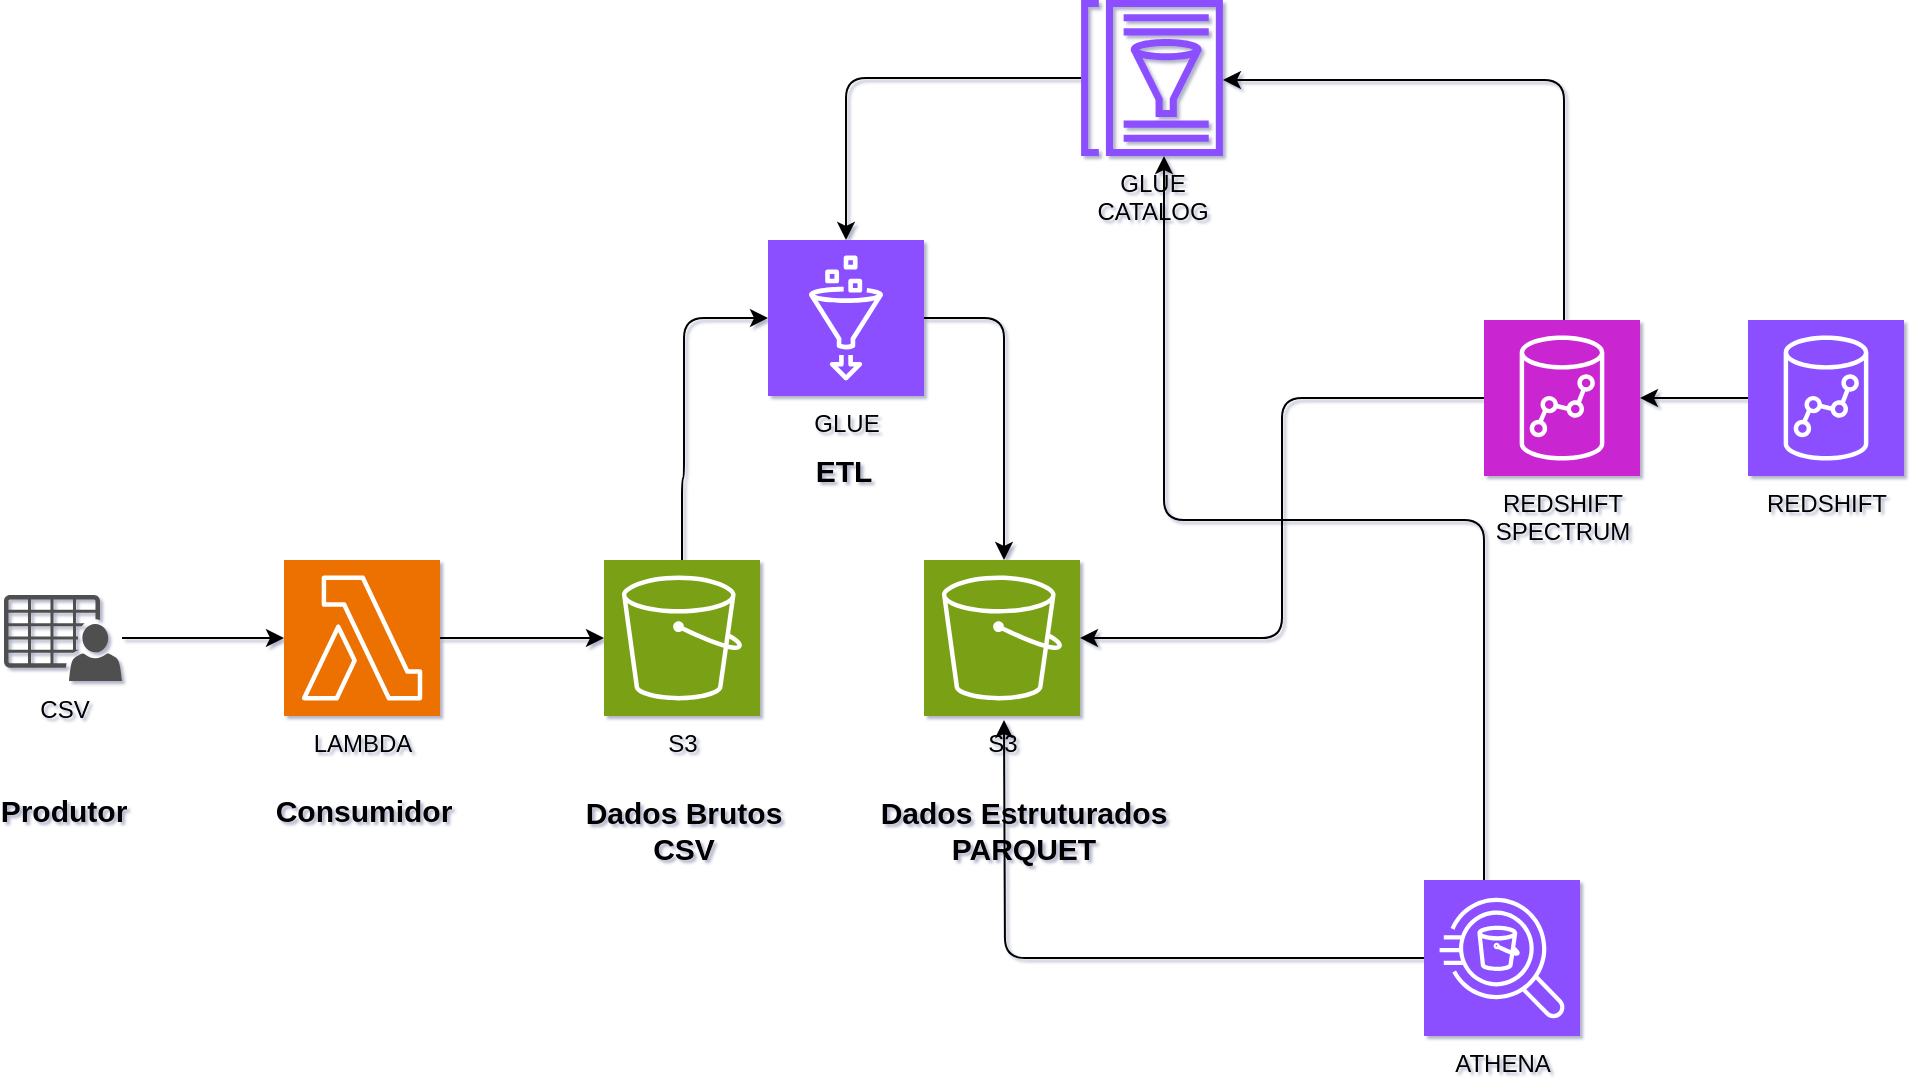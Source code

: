 <mxfile version="27.0.9" pages="2">
  <diagram name="Página-1" id="-Q6UsqKl0yCYa7LzIoq2">
    <mxGraphModel dx="1332" dy="888" grid="1" gridSize="10" guides="0" tooltips="1" connect="1" arrows="1" fold="1" page="1" pageScale="1" pageWidth="1169" pageHeight="827" background="#FFFFFF" math="0" shadow="1">
      <root>
        <mxCell id="0" />
        <mxCell id="1" parent="0" />
        <mxCell id="M6XfAN4G26K0jh8oakVH-40" value="" style="edgeStyle=orthogonalEdgeStyle;rounded=1;orthogonalLoop=1;jettySize=auto;html=1;" edge="1" parent="1" source="M6XfAN4G26K0jh8oakVH-30" target="M6XfAN4G26K0jh8oakVH-31">
          <mxGeometry relative="1" as="geometry" />
        </mxCell>
        <mxCell id="M6XfAN4G26K0jh8oakVH-30" value="CSV&lt;div&gt;&lt;br&gt;&lt;/div&gt;" style="sketch=0;pointerEvents=1;shadow=0;dashed=0;html=1;strokeColor=none;fillColor=#505050;labelPosition=center;verticalLabelPosition=bottom;verticalAlign=top;outlineConnect=0;align=center;shape=mxgraph.office.users.csv_file;rounded=1;" vertex="1" parent="1">
          <mxGeometry x="20" y="337.5" width="59" height="43" as="geometry" />
        </mxCell>
        <mxCell id="M6XfAN4G26K0jh8oakVH-41" value="" style="edgeStyle=orthogonalEdgeStyle;rounded=1;orthogonalLoop=1;jettySize=auto;html=1;" edge="1" parent="1" source="M6XfAN4G26K0jh8oakVH-31" target="M6XfAN4G26K0jh8oakVH-32">
          <mxGeometry relative="1" as="geometry" />
        </mxCell>
        <mxCell id="M6XfAN4G26K0jh8oakVH-31" value="LAMBDA&lt;div&gt;&lt;br&gt;&lt;/div&gt;" style="sketch=0;points=[[0,0,0],[0.25,0,0],[0.5,0,0],[0.75,0,0],[1,0,0],[0,1,0],[0.25,1,0],[0.5,1,0],[0.75,1,0],[1,1,0],[0,0.25,0],[0,0.5,0],[0,0.75,0],[1,0.25,0],[1,0.5,0],[1,0.75,0]];outlineConnect=0;fontColor=#000000;fillColor=#ED7100;strokeColor=#ffffff;dashed=0;verticalLabelPosition=bottom;verticalAlign=top;align=center;html=1;fontSize=12;fontStyle=0;aspect=fixed;shape=mxgraph.aws4.resourceIcon;resIcon=mxgraph.aws4.lambda;rounded=1;" vertex="1" parent="1">
          <mxGeometry x="160" y="320" width="78" height="78" as="geometry" />
        </mxCell>
        <mxCell id="M6XfAN4G26K0jh8oakVH-42" value="" style="edgeStyle=orthogonalEdgeStyle;rounded=1;orthogonalLoop=1;jettySize=auto;html=1;" edge="1" parent="1" source="M6XfAN4G26K0jh8oakVH-32" target="M6XfAN4G26K0jh8oakVH-34">
          <mxGeometry relative="1" as="geometry">
            <Array as="points">
              <mxPoint x="359" y="279" />
              <mxPoint x="360" y="199" />
            </Array>
          </mxGeometry>
        </mxCell>
        <mxCell id="M6XfAN4G26K0jh8oakVH-32" value="S3&lt;div&gt;&lt;br&gt;&lt;/div&gt;" style="sketch=0;points=[[0,0,0],[0.25,0,0],[0.5,0,0],[0.75,0,0],[1,0,0],[0,1,0],[0.25,1,0],[0.5,1,0],[0.75,1,0],[1,1,0],[0,0.25,0],[0,0.5,0],[0,0.75,0],[1,0.25,0],[1,0.5,0],[1,0.75,0]];outlineConnect=0;fontColor=#000000;fillColor=#7AA116;strokeColor=#ffffff;dashed=0;verticalLabelPosition=bottom;verticalAlign=top;align=center;html=1;fontSize=12;fontStyle=0;aspect=fixed;shape=mxgraph.aws4.resourceIcon;resIcon=mxgraph.aws4.s3;rounded=1;" vertex="1" parent="1">
          <mxGeometry x="320" y="320" width="78" height="78" as="geometry" />
        </mxCell>
        <mxCell id="M6XfAN4G26K0jh8oakVH-33" value="S3" style="sketch=0;points=[[0,0,0],[0.25,0,0],[0.5,0,0],[0.75,0,0],[1,0,0],[0,1,0],[0.25,1,0],[0.5,1,0],[0.75,1,0],[1,1,0],[0,0.25,0],[0,0.5,0],[0,0.75,0],[1,0.25,0],[1,0.5,0],[1,0.75,0]];outlineConnect=0;fontColor=#000000;fillColor=#7AA116;strokeColor=#ffffff;dashed=0;verticalLabelPosition=bottom;verticalAlign=top;align=center;html=1;fontSize=12;fontStyle=0;aspect=fixed;shape=mxgraph.aws4.resourceIcon;resIcon=mxgraph.aws4.s3;rounded=1;" vertex="1" parent="1">
          <mxGeometry x="480" y="320" width="78" height="78" as="geometry" />
        </mxCell>
        <mxCell id="M6XfAN4G26K0jh8oakVH-44" value="" style="edgeStyle=orthogonalEdgeStyle;rounded=1;orthogonalLoop=1;jettySize=auto;html=1;" edge="1" parent="1" source="M6XfAN4G26K0jh8oakVH-34" target="M6XfAN4G26K0jh8oakVH-33">
          <mxGeometry relative="1" as="geometry">
            <Array as="points">
              <mxPoint x="520" y="199" />
            </Array>
          </mxGeometry>
        </mxCell>
        <mxCell id="M6XfAN4G26K0jh8oakVH-34" value="GLUE" style="sketch=0;points=[[0,0,0],[0.25,0,0],[0.5,0,0],[0.75,0,0],[1,0,0],[0,1,0],[0.25,1,0],[0.5,1,0],[0.75,1,0],[1,1,0],[0,0.25,0],[0,0.5,0],[0,0.75,0],[1,0.25,0],[1,0.5,0],[1,0.75,0]];outlineConnect=0;fontColor=#000000;fillColor=#8C4FFF;strokeColor=#ffffff;dashed=0;verticalLabelPosition=bottom;verticalAlign=top;align=center;html=1;fontSize=12;fontStyle=0;aspect=fixed;shape=mxgraph.aws4.resourceIcon;resIcon=mxgraph.aws4.glue;rounded=1;" vertex="1" parent="1">
          <mxGeometry x="402" y="160" width="78" height="78" as="geometry" />
        </mxCell>
        <mxCell id="M6XfAN4G26K0jh8oakVH-35" value="GLUE&lt;div&gt;CATALOG&lt;/div&gt;&lt;div&gt;&lt;br&gt;&lt;/div&gt;" style="sketch=0;outlineConnect=0;fontColor=#000000;gradientColor=none;fillColor=#8C4FFF;strokeColor=none;dashed=0;verticalLabelPosition=bottom;verticalAlign=top;align=center;html=1;fontSize=12;fontStyle=0;aspect=fixed;pointerEvents=1;shape=mxgraph.aws4.glue_data_catalog;rounded=1;" vertex="1" parent="1">
          <mxGeometry x="558" y="40" width="72" height="78" as="geometry" />
        </mxCell>
        <mxCell id="M6XfAN4G26K0jh8oakVH-45" value="" style="edgeStyle=orthogonalEdgeStyle;rounded=1;orthogonalLoop=1;jettySize=auto;html=1;" edge="1" parent="1" source="M6XfAN4G26K0jh8oakVH-36" target="M6XfAN4G26K0jh8oakVH-37">
          <mxGeometry relative="1" as="geometry" />
        </mxCell>
        <mxCell id="M6XfAN4G26K0jh8oakVH-36" value="REDSHIFT" style="sketch=0;points=[[0,0,0],[0.25,0,0],[0.5,0,0],[0.75,0,0],[1,0,0],[0,1,0],[0.25,1,0],[0.5,1,0],[0.75,1,0],[1,1,0],[0,0.25,0],[0,0.5,0],[0,0.75,0],[1,0.25,0],[1,0.5,0],[1,0.75,0]];outlineConnect=0;fontColor=#000000;fillColor=#8C4FFF;strokeColor=#ffffff;dashed=0;verticalLabelPosition=bottom;verticalAlign=top;align=center;html=1;fontSize=12;fontStyle=0;aspect=fixed;shape=mxgraph.aws4.resourceIcon;resIcon=mxgraph.aws4.redshift;rounded=1;" vertex="1" parent="1">
          <mxGeometry x="892" y="200" width="78" height="78" as="geometry" />
        </mxCell>
        <mxCell id="M6XfAN4G26K0jh8oakVH-46" style="edgeStyle=orthogonalEdgeStyle;rounded=1;orthogonalLoop=1;jettySize=auto;html=1;" edge="1" parent="1" source="M6XfAN4G26K0jh8oakVH-37" target="M6XfAN4G26K0jh8oakVH-35">
          <mxGeometry relative="1" as="geometry">
            <Array as="points">
              <mxPoint x="800" y="80" />
            </Array>
          </mxGeometry>
        </mxCell>
        <mxCell id="M6XfAN4G26K0jh8oakVH-37" value="REDSHIFT&lt;div&gt;SPECTRUM&lt;/div&gt;" style="sketch=0;points=[[0,0,0],[0.25,0,0],[0.5,0,0],[0.75,0,0],[1,0,0],[0,1,0],[0.25,1,0],[0.5,1,0],[0.75,1,0],[1,1,0],[0,0.25,0],[0,0.5,0],[0,0.75,0],[1,0.25,0],[1,0.5,0],[1,0.75,0]];outlineConnect=0;fontColor=#000000;fillColor=#C925D1;strokeColor=#ffffff;dashed=0;verticalLabelPosition=bottom;verticalAlign=top;align=center;html=1;fontSize=12;fontStyle=0;aspect=fixed;shape=mxgraph.aws4.resourceIcon;resIcon=mxgraph.aws4.redshift;rounded=1;labelBackgroundColor=none;textShadow=0;" vertex="1" parent="1">
          <mxGeometry x="760" y="200" width="78" height="78" as="geometry" />
        </mxCell>
        <mxCell id="M6XfAN4G26K0jh8oakVH-49" style="edgeStyle=orthogonalEdgeStyle;rounded=1;orthogonalLoop=1;jettySize=auto;html=1;" edge="1" parent="1" source="M6XfAN4G26K0jh8oakVH-39">
          <mxGeometry relative="1" as="geometry">
            <mxPoint x="520" y="400" as="targetPoint" />
          </mxGeometry>
        </mxCell>
        <mxCell id="M6XfAN4G26K0jh8oakVH-50" style="edgeStyle=orthogonalEdgeStyle;rounded=1;orthogonalLoop=1;jettySize=auto;html=1;fontSize=13;" edge="1" parent="1" source="M6XfAN4G26K0jh8oakVH-39" target="M6XfAN4G26K0jh8oakVH-35">
          <mxGeometry relative="1" as="geometry">
            <Array as="points">
              <mxPoint x="760" y="300" />
              <mxPoint x="600" y="300" />
            </Array>
          </mxGeometry>
        </mxCell>
        <mxCell id="M6XfAN4G26K0jh8oakVH-39" value="ATHENA" style="sketch=0;points=[[0,0,0],[0.25,0,0],[0.5,0,0],[0.75,0,0],[1,0,0],[0,1,0],[0.25,1,0],[0.5,1,0],[0.75,1,0],[1,1,0],[0,0.25,0],[0,0.5,0],[0,0.75,0],[1,0.25,0],[1,0.5,0],[1,0.75,0]];outlineConnect=0;fontColor=#000000;fillColor=#8C4FFF;strokeColor=#ffffff;dashed=0;verticalLabelPosition=bottom;verticalAlign=top;align=center;html=1;fontSize=12;fontStyle=0;aspect=fixed;shape=mxgraph.aws4.resourceIcon;resIcon=mxgraph.aws4.athena;rounded=1;" vertex="1" parent="1">
          <mxGeometry x="730" y="480" width="78" height="78" as="geometry" />
        </mxCell>
        <mxCell id="M6XfAN4G26K0jh8oakVH-48" style="edgeStyle=orthogonalEdgeStyle;rounded=1;orthogonalLoop=1;jettySize=auto;html=1;entryX=0.5;entryY=0;entryDx=0;entryDy=0;entryPerimeter=0;" edge="1" parent="1" source="M6XfAN4G26K0jh8oakVH-35" target="M6XfAN4G26K0jh8oakVH-34">
          <mxGeometry relative="1" as="geometry" />
        </mxCell>
        <mxCell id="M6XfAN4G26K0jh8oakVH-51" style="edgeStyle=orthogonalEdgeStyle;rounded=1;orthogonalLoop=1;jettySize=auto;html=1;entryX=1;entryY=0.5;entryDx=0;entryDy=0;entryPerimeter=0;" edge="1" parent="1" source="M6XfAN4G26K0jh8oakVH-37" target="M6XfAN4G26K0jh8oakVH-33">
          <mxGeometry relative="1" as="geometry" />
        </mxCell>
        <mxCell id="ETg9PNRRRcQi_IfOZSUv-2" value="&lt;font style=&quot;font-size: 15px;&quot;&gt;&lt;b style=&quot;&quot;&gt;Produtor&lt;/b&gt;&lt;/font&gt;" style="text;html=1;align=center;verticalAlign=middle;whiteSpace=wrap;rounded=0;" vertex="1" parent="1">
          <mxGeometry x="20" y="430" width="60" height="30" as="geometry" />
        </mxCell>
        <mxCell id="ETg9PNRRRcQi_IfOZSUv-4" value="&lt;font style=&quot;font-size: 15px;&quot;&gt;&lt;b style=&quot;&quot;&gt;Consumidor&lt;/b&gt;&lt;/font&gt;" style="text;html=1;align=center;verticalAlign=middle;whiteSpace=wrap;rounded=0;" vertex="1" parent="1">
          <mxGeometry x="170" y="430" width="60" height="30" as="geometry" />
        </mxCell>
        <mxCell id="ETg9PNRRRcQi_IfOZSUv-7" value="&lt;font style=&quot;font-size: 15px;&quot;&gt;&lt;b&gt;Dados Brutos&lt;/b&gt;&lt;/font&gt;&lt;div&gt;&lt;font style=&quot;font-size: 15px;&quot;&gt;&lt;b&gt;CSV&lt;/b&gt;&lt;/font&gt;&lt;/div&gt;" style="text;html=1;align=center;verticalAlign=middle;whiteSpace=wrap;rounded=0;" vertex="1" parent="1">
          <mxGeometry x="300" y="440" width="120" height="30" as="geometry" />
        </mxCell>
        <mxCell id="ETg9PNRRRcQi_IfOZSUv-8" value="&lt;font style=&quot;font-size: 15px;&quot;&gt;&lt;b&gt;ETL&lt;/b&gt;&lt;/font&gt;" style="text;html=1;align=center;verticalAlign=middle;whiteSpace=wrap;rounded=0;" vertex="1" parent="1">
          <mxGeometry x="410" y="260" width="60" height="30" as="geometry" />
        </mxCell>
        <mxCell id="ETg9PNRRRcQi_IfOZSUv-9" value="&lt;font style=&quot;font-size: 15px;&quot;&gt;&lt;b&gt;Dados Estruturados&lt;/b&gt;&lt;/font&gt;&lt;div&gt;&lt;font style=&quot;font-size: 15px;&quot;&gt;&lt;b&gt;PARQUET&lt;/b&gt;&lt;/font&gt;&lt;/div&gt;" style="text;html=1;align=center;verticalAlign=middle;whiteSpace=wrap;rounded=0;" vertex="1" parent="1">
          <mxGeometry x="450" y="440" width="160" height="30" as="geometry" />
        </mxCell>
      </root>
    </mxGraphModel>
  </diagram>
  <diagram id="eLA0198v7KmdheiLY8Dd" name="Página-2">
    <mxGraphModel dx="866" dy="577" grid="1" gridSize="10" guides="1" tooltips="1" connect="1" arrows="1" fold="1" page="1" pageScale="1" pageWidth="1169" pageHeight="827" math="0" shadow="0">
      <root>
        <mxCell id="0" />
        <mxCell id="1" parent="0" />
      </root>
    </mxGraphModel>
  </diagram>
</mxfile>
